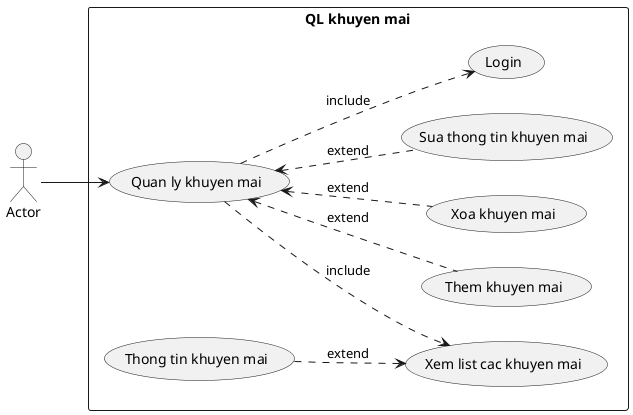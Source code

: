 @startuml
@startuml QLkhuyenmai
left to right direction

actor "Actor" as a


rectangle "QL khuyen mai" {
  usecase "Login" as UC1
  usecase "Quan ly khuyen mai" as UC2
  usecase "Xem list cac khuyen mai" as UC3
  usecase "Them khuyen mai" as UC4
  usecase "Xoa khuyen mai" as UC5
  usecase "Sua thong tin khuyen mai" as UC6
  usecase "Thong tin khuyen mai" as UC7
}

a --> UC2
UC2 ..> UC1: include
UC2 ..> UC3: include

UC2 <.. UC4: extend
UC2 <.. UC5: extend
UC2 <.. UC6: extend

UC7 ..> UC3: extend
@enduml 